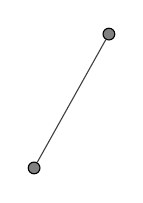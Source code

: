 \begin{tikzpicture}[scale=1]
  \tikzstyle{every node}=[draw,circle,fill=gray,inner sep=1.5]
  \path (1.2,9.1) node [] (v0) {};
  \path (2.15,10.8) node [] (v1) {};
  \tikzstyle{every path}=[];
  \draw [darkgray] (v0)--(v1);
\end{tikzpicture}
